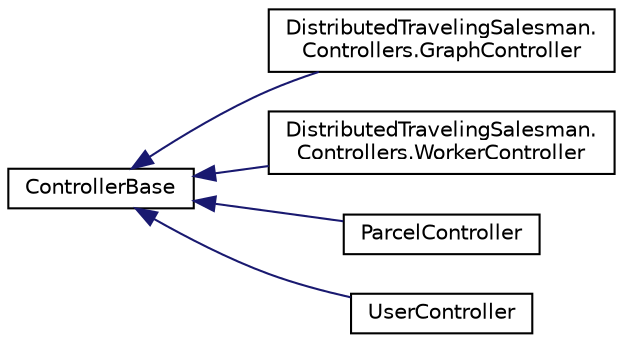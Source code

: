 digraph "Graphical Class Hierarchy"
{
 // INTERACTIVE_SVG=YES
 // LATEX_PDF_SIZE
  edge [fontname="Helvetica",fontsize="10",labelfontname="Helvetica",labelfontsize="10"];
  node [fontname="Helvetica",fontsize="10",shape=record];
  rankdir="LR";
  Node0 [label="ControllerBase",height=0.2,width=0.4,color="black", fillcolor="white", style="filled",URL="$class_controller_base.html",tooltip=" "];
  Node0 -> Node1 [dir="back",color="midnightblue",fontsize="10",style="solid",fontname="Helvetica"];
  Node1 [label="DistributedTravelingSalesman.\lControllers.GraphController",height=0.2,width=0.4,color="black", fillcolor="white", style="filled",URL="$class_distributed_traveling_salesman_1_1_controllers_1_1_graph_controller.html",tooltip=" "];
  Node0 -> Node2 [dir="back",color="midnightblue",fontsize="10",style="solid",fontname="Helvetica"];
  Node2 [label="DistributedTravelingSalesman.\lControllers.WorkerController",height=0.2,width=0.4,color="black", fillcolor="white", style="filled",URL="$class_distributed_traveling_salesman_1_1_controllers_1_1_worker_controller.html",tooltip=" "];
  Node0 -> Node3 [dir="back",color="midnightblue",fontsize="10",style="solid",fontname="Helvetica"];
  Node3 [label="ParcelController",height=0.2,width=0.4,color="black", fillcolor="white", style="filled",URL="$class_parcel_controller.html",tooltip=" "];
  Node0 -> Node4 [dir="back",color="midnightblue",fontsize="10",style="solid",fontname="Helvetica"];
  Node4 [label="UserController",height=0.2,width=0.4,color="black", fillcolor="white", style="filled",URL="$class_user_controller.html",tooltip=" "];
}
